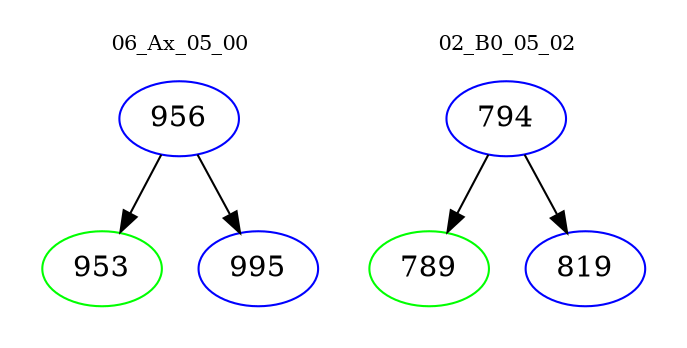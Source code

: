 digraph{
subgraph cluster_0 {
color = white
label = "06_Ax_05_00";
fontsize=10;
T0_956 [label="956", color="blue"]
T0_956 -> T0_953 [color="black"]
T0_953 [label="953", color="green"]
T0_956 -> T0_995 [color="black"]
T0_995 [label="995", color="blue"]
}
subgraph cluster_1 {
color = white
label = "02_B0_05_02";
fontsize=10;
T1_794 [label="794", color="blue"]
T1_794 -> T1_789 [color="black"]
T1_789 [label="789", color="green"]
T1_794 -> T1_819 [color="black"]
T1_819 [label="819", color="blue"]
}
}

